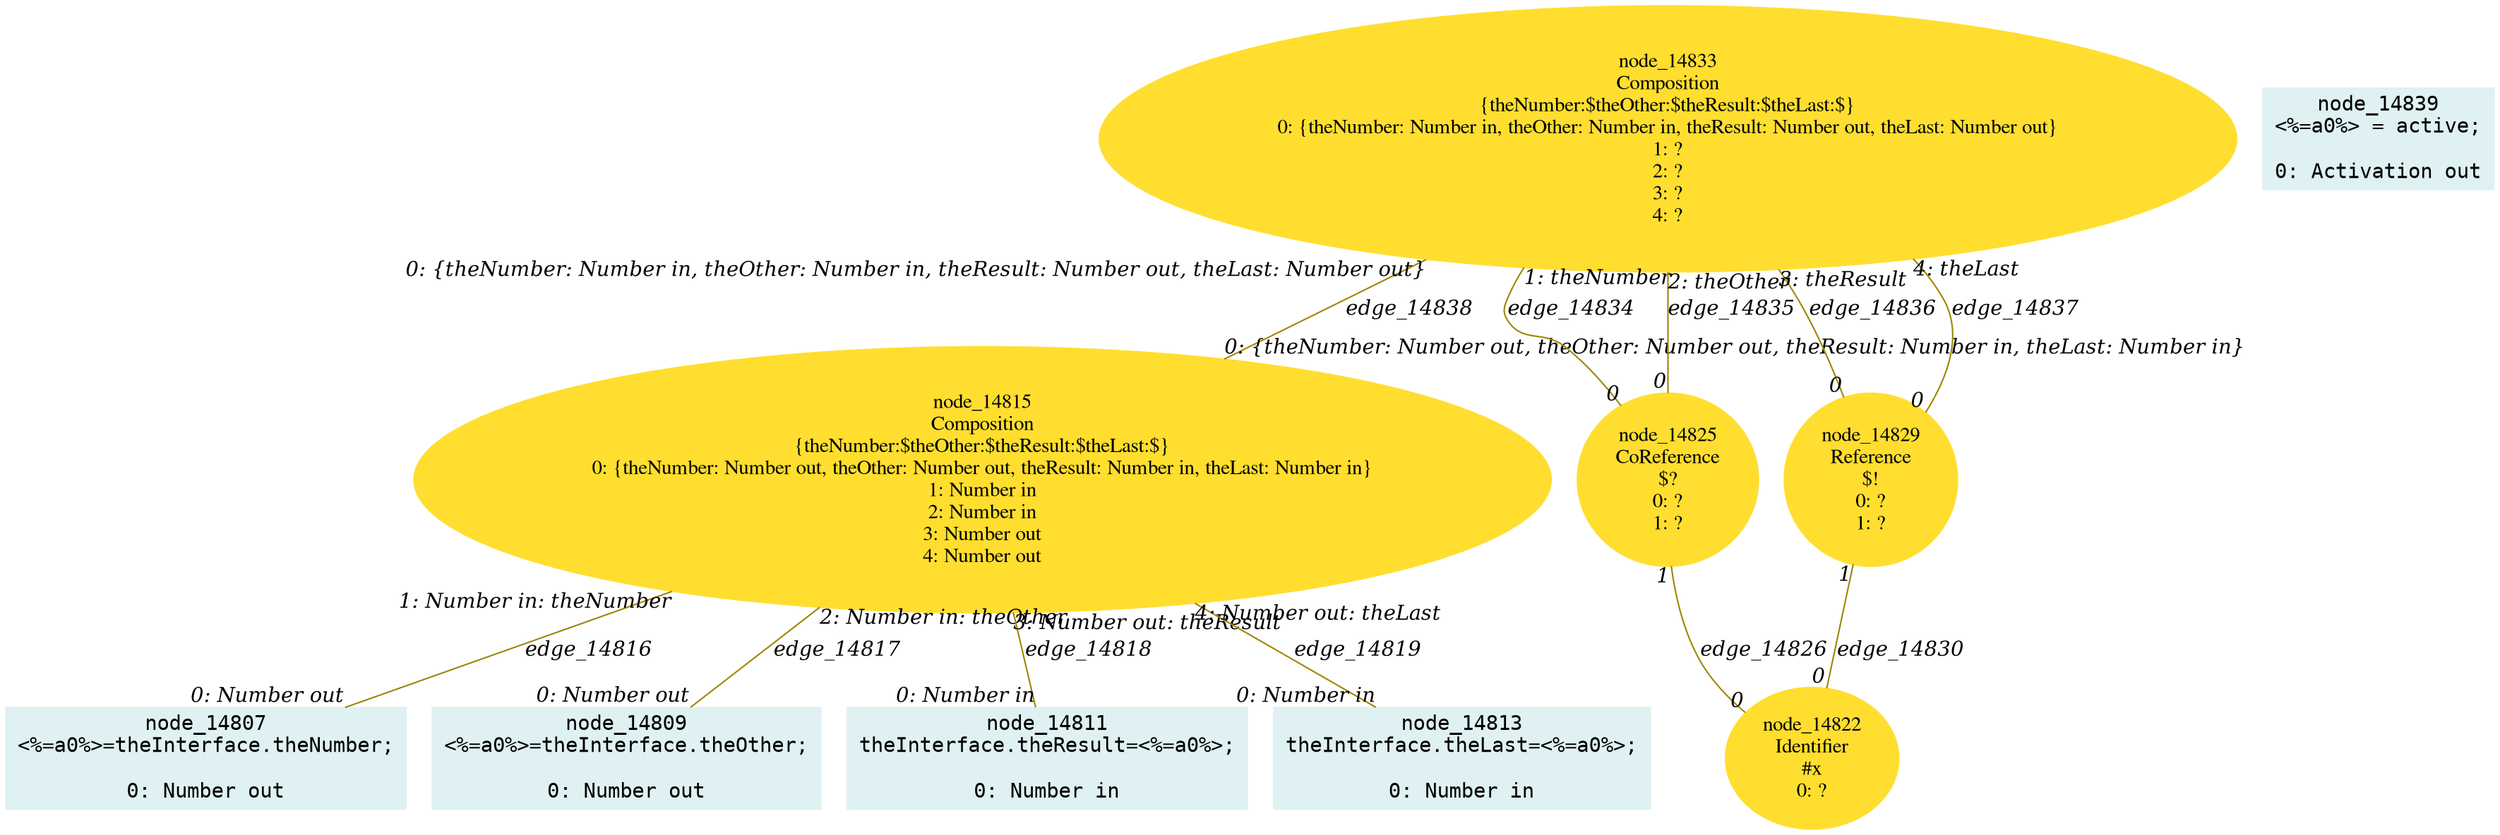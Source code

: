 digraph g{node_14807 [shape="box", style="filled", color="#dff1f2", fontname="Courier", label="node_14807
<%=a0%>=theInterface.theNumber;

0: Number out" ]
node_14809 [shape="box", style="filled", color="#dff1f2", fontname="Courier", label="node_14809
<%=a0%>=theInterface.theOther;

0: Number out" ]
node_14811 [shape="box", style="filled", color="#dff1f2", fontname="Courier", label="node_14811
theInterface.theResult=<%=a0%>;

0: Number in" ]
node_14813 [shape="box", style="filled", color="#dff1f2", fontname="Courier", label="node_14813
theInterface.theLast=<%=a0%>;

0: Number in" ]
node_14815 [shape="ellipse", style="filled", color="#ffde2f", fontname="Times", label="node_14815
Composition
{theNumber:$theOther:$theResult:$theLast:$}
0: {theNumber: Number out, theOther: Number out, theResult: Number in, theLast: Number in}
1: Number in
2: Number in
3: Number out
4: Number out" ]
node_14822 [shape="ellipse", style="filled", color="#ffde2f", fontname="Times", label="node_14822
Identifier
#x
0: ?" ]
node_14825 [shape="ellipse", style="filled", color="#ffde2f", fontname="Times", label="node_14825
CoReference
$?
0: ?
1: ?" ]
node_14829 [shape="ellipse", style="filled", color="#ffde2f", fontname="Times", label="node_14829
Reference
$!
0: ?
1: ?" ]
node_14833 [shape="ellipse", style="filled", color="#ffde2f", fontname="Times", label="node_14833
Composition
{theNumber:$theOther:$theResult:$theLast:$}
0: {theNumber: Number in, theOther: Number in, theResult: Number out, theLast: Number out}
1: ?
2: ?
3: ?
4: ?" ]
node_14839 [shape="box", style="filled", color="#dff1f2", fontname="Courier", label="node_14839
<%=a0%> = active;

0: Activation out" ]
node_14815 -> node_14807 [dir=none, arrowHead=none, fontname="Times-Italic", arrowsize=1, color="#9d8400", label="edge_14816",  headlabel="0: Number out", taillabel="1: Number in: theNumber" ]
node_14815 -> node_14809 [dir=none, arrowHead=none, fontname="Times-Italic", arrowsize=1, color="#9d8400", label="edge_14817",  headlabel="0: Number out", taillabel="2: Number in: theOther" ]
node_14815 -> node_14811 [dir=none, arrowHead=none, fontname="Times-Italic", arrowsize=1, color="#9d8400", label="edge_14818",  headlabel="0: Number in", taillabel="3: Number out: theResult" ]
node_14815 -> node_14813 [dir=none, arrowHead=none, fontname="Times-Italic", arrowsize=1, color="#9d8400", label="edge_14819",  headlabel="0: Number in", taillabel="4: Number out: theLast" ]
node_14825 -> node_14822 [dir=none, arrowHead=none, fontname="Times-Italic", arrowsize=1, color="#9d8400", label="edge_14826",  headlabel="0", taillabel="1" ]
node_14829 -> node_14822 [dir=none, arrowHead=none, fontname="Times-Italic", arrowsize=1, color="#9d8400", label="edge_14830",  headlabel="0", taillabel="1" ]
node_14833 -> node_14825 [dir=none, arrowHead=none, fontname="Times-Italic", arrowsize=1, color="#9d8400", label="edge_14834",  headlabel="0", taillabel="1: theNumber" ]
node_14833 -> node_14825 [dir=none, arrowHead=none, fontname="Times-Italic", arrowsize=1, color="#9d8400", label="edge_14835",  headlabel="0", taillabel="2: theOther" ]
node_14833 -> node_14829 [dir=none, arrowHead=none, fontname="Times-Italic", arrowsize=1, color="#9d8400", label="edge_14836",  headlabel="0", taillabel="3: theResult" ]
node_14833 -> node_14829 [dir=none, arrowHead=none, fontname="Times-Italic", arrowsize=1, color="#9d8400", label="edge_14837",  headlabel="0", taillabel="4: theLast" ]
node_14833 -> node_14815 [dir=none, arrowHead=none, fontname="Times-Italic", arrowsize=1, color="#9d8400", label="edge_14838",  headlabel="0: {theNumber: Number out, theOther: Number out, theResult: Number in, theLast: Number in}", taillabel="0: {theNumber: Number in, theOther: Number in, theResult: Number out, theLast: Number out}" ]
}